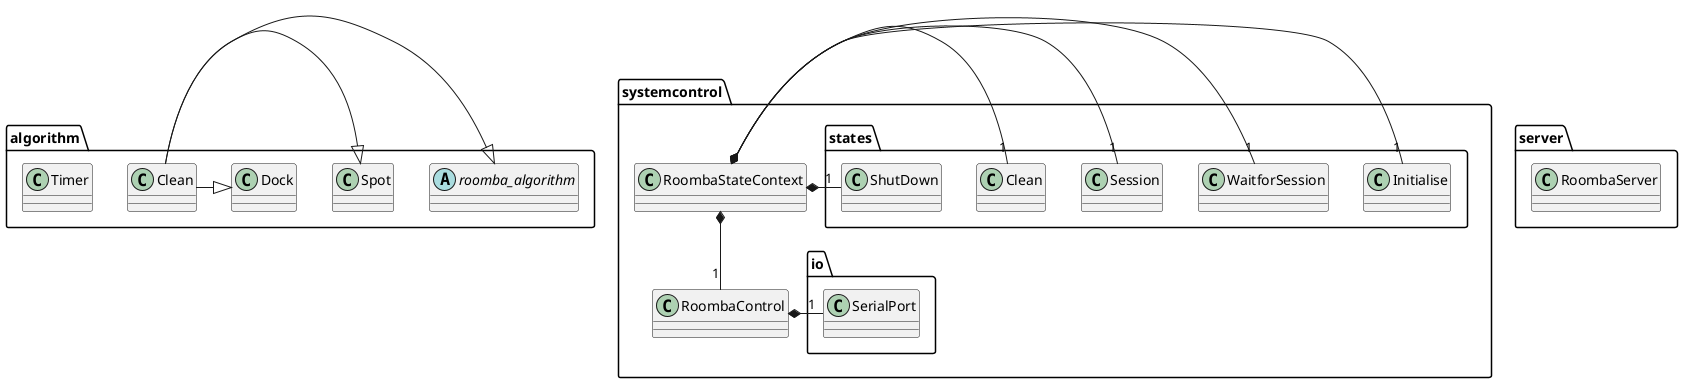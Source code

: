 @startuml
namespace algorithm{
    class Timer
    abstract class roomba_algorithm
    class Clean
    class Spot
    class Dock

    Clean -|> roomba_algorithm
    Clean -|> Spot
    Clean -|> Dock
}

namespace systemcontrol{
    class RoombaControl
    class RoombaStateContext

    RoombaStateContext *--"1" RoombaControl
    RoombaStateContext *-"1" states.Initialise
    RoombaStateContext *-"1" states.WaitforSession
    RoombaStateContext *-"1" states.Session
    RoombaStateContext *-"1" states.Clean
    RoombaStateContext *-"1" states.ShutDown

    RoombaControl *-"1" io.SerialPort
}

namespace server{
    class RoombaServer
}
@enduml
